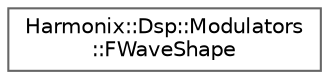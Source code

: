 digraph "Graphical Class Hierarchy"
{
 // INTERACTIVE_SVG=YES
 // LATEX_PDF_SIZE
  bgcolor="transparent";
  edge [fontname=Helvetica,fontsize=10,labelfontname=Helvetica,labelfontsize=10];
  node [fontname=Helvetica,fontsize=10,shape=box,height=0.2,width=0.4];
  rankdir="LR";
  Node0 [id="Node000000",label="Harmonix::Dsp::Modulators\l::FWaveShape",height=0.2,width=0.4,color="grey40", fillcolor="white", style="filled",URL="$dd/d0f/structHarmonix_1_1Dsp_1_1Modulators_1_1FWaveShape.html",tooltip=" "];
}
